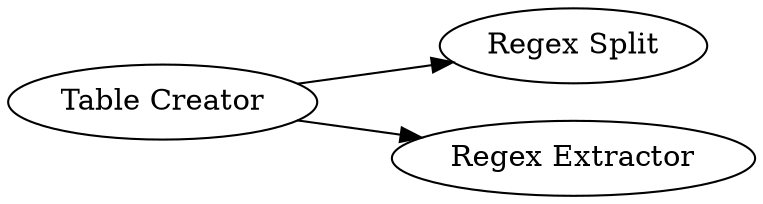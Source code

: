 digraph {
	1 [label="Table Creator"]
	2 [label="Regex Split"]
	3 [label="Regex Extractor"]
	1 -> 2
	1 -> 3
	rankdir=LR
}
